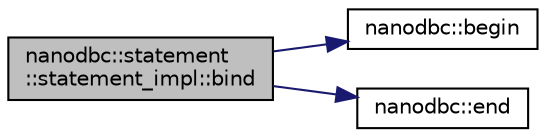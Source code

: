 digraph "nanodbc::statement::statement_impl::bind"
{
 // LATEX_PDF_SIZE
  edge [fontname="Helvetica",fontsize="10",labelfontname="Helvetica",labelfontsize="10"];
  node [fontname="Helvetica",fontsize="10",shape=record];
  rankdir="LR";
  Node21 [label="nanodbc::statement\l::statement_impl::bind",height=0.2,width=0.4,color="black", fillcolor="grey75", style="filled", fontcolor="black",tooltip=" "];
  Node21 -> Node22 [color="midnightblue",fontsize="10",style="solid",fontname="Helvetica"];
  Node22 [label="nanodbc::begin",height=0.2,width=0.4,color="black", fillcolor="white", style="filled",URL="$group__mainc.html#gac6e8e0e4c603c1bbfc0c7db3a58919f0",tooltip="Returns an iterator to the beginning of the given result set."];
  Node21 -> Node23 [color="midnightblue",fontsize="10",style="solid",fontname="Helvetica"];
  Node23 [label="nanodbc::end",height=0.2,width=0.4,color="black", fillcolor="white", style="filled",URL="$group__mainc.html#ga91df79a3401b5afd4ec109101737b05b",tooltip="Returns an iterator to the end of a result set."];
}
